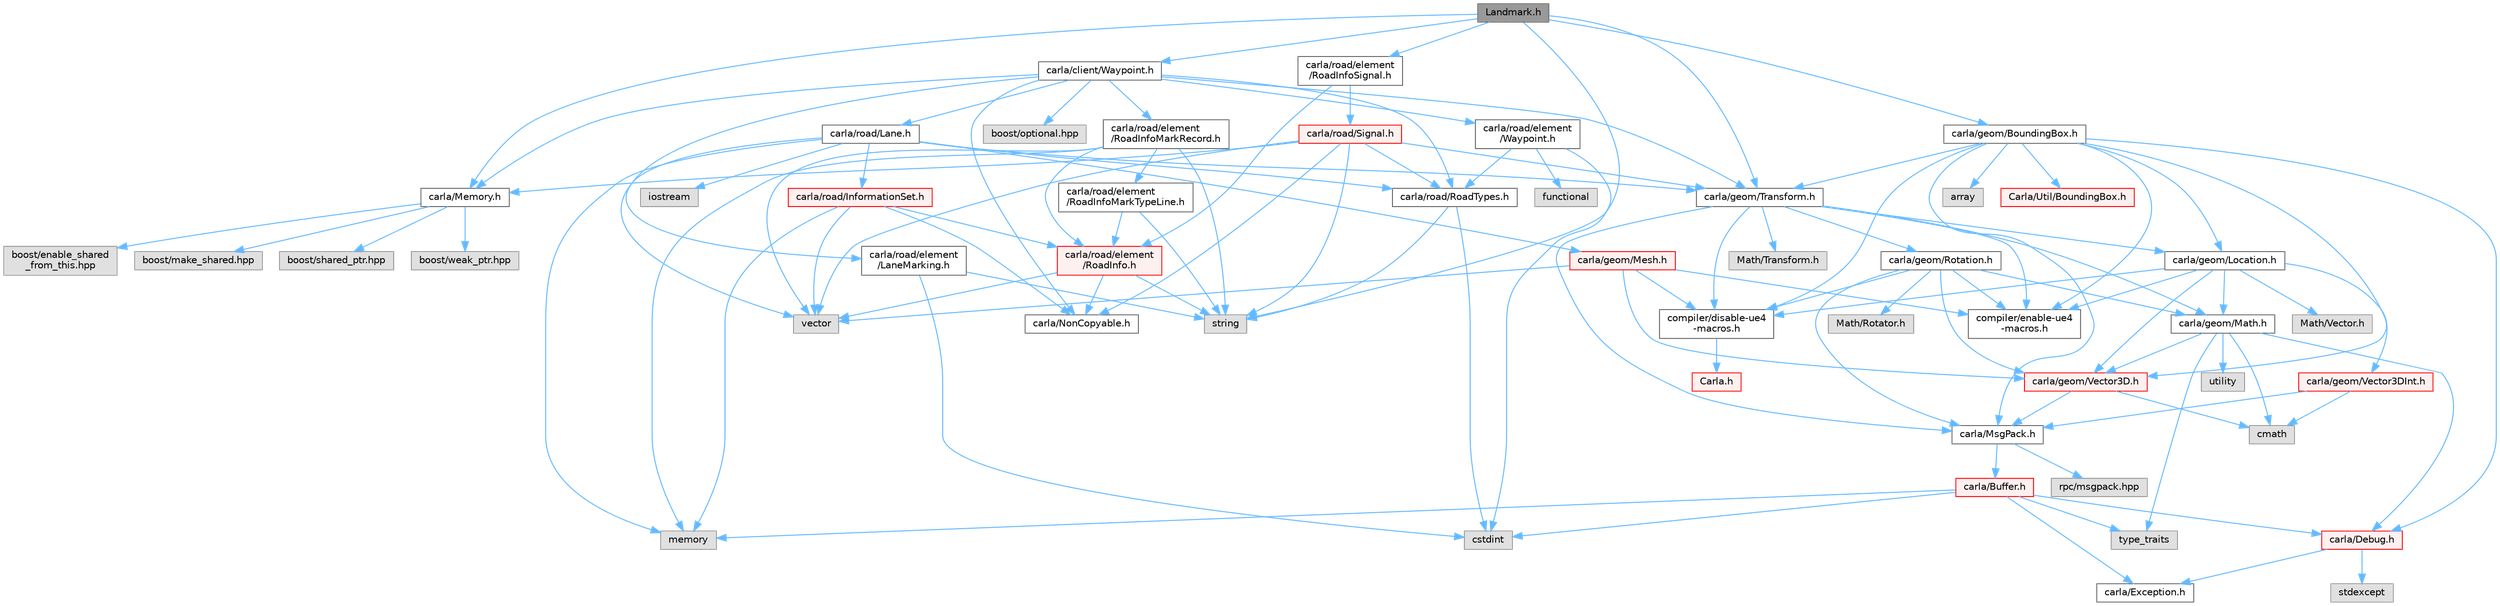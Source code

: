 digraph "Landmark.h"
{
 // INTERACTIVE_SVG=YES
 // LATEX_PDF_SIZE
  bgcolor="transparent";
  edge [fontname=Helvetica,fontsize=10,labelfontname=Helvetica,labelfontsize=10];
  node [fontname=Helvetica,fontsize=10,shape=box,height=0.2,width=0.4];
  Node1 [id="Node000001",label="Landmark.h",height=0.2,width=0.4,color="gray40", fillcolor="grey60", style="filled", fontcolor="black",tooltip=" "];
  Node1 -> Node2 [id="edge1_Node000001_Node000002",color="steelblue1",style="solid",tooltip=" "];
  Node2 [id="Node000002",label="carla/Memory.h",height=0.2,width=0.4,color="grey40", fillcolor="white", style="filled",URL="$de/d5c/Memory_8h.html",tooltip=" "];
  Node2 -> Node3 [id="edge2_Node000002_Node000003",color="steelblue1",style="solid",tooltip=" "];
  Node3 [id="Node000003",label="boost/enable_shared\l_from_this.hpp",height=0.2,width=0.4,color="grey60", fillcolor="#E0E0E0", style="filled",tooltip=" "];
  Node2 -> Node4 [id="edge3_Node000002_Node000004",color="steelblue1",style="solid",tooltip=" "];
  Node4 [id="Node000004",label="boost/make_shared.hpp",height=0.2,width=0.4,color="grey60", fillcolor="#E0E0E0", style="filled",tooltip=" "];
  Node2 -> Node5 [id="edge4_Node000002_Node000005",color="steelblue1",style="solid",tooltip=" "];
  Node5 [id="Node000005",label="boost/shared_ptr.hpp",height=0.2,width=0.4,color="grey60", fillcolor="#E0E0E0", style="filled",tooltip=" "];
  Node2 -> Node6 [id="edge5_Node000002_Node000006",color="steelblue1",style="solid",tooltip=" "];
  Node6 [id="Node000006",label="boost/weak_ptr.hpp",height=0.2,width=0.4,color="grey60", fillcolor="#E0E0E0", style="filled",tooltip=" "];
  Node1 -> Node7 [id="edge6_Node000001_Node000007",color="steelblue1",style="solid",tooltip=" "];
  Node7 [id="Node000007",label="carla/client/Waypoint.h",height=0.2,width=0.4,color="grey40", fillcolor="white", style="filled",URL="$d0/d47/client_2Waypoint_8h.html",tooltip=" "];
  Node7 -> Node2 [id="edge7_Node000007_Node000002",color="steelblue1",style="solid",tooltip=" "];
  Node7 -> Node8 [id="edge8_Node000007_Node000008",color="steelblue1",style="solid",tooltip=" "];
  Node8 [id="Node000008",label="carla/NonCopyable.h",height=0.2,width=0.4,color="grey40", fillcolor="white", style="filled",URL="$d4/dd8/LibCarla_2source_2carla_2NonCopyable_8h.html",tooltip=" "];
  Node7 -> Node9 [id="edge9_Node000007_Node000009",color="steelblue1",style="solid",tooltip=" "];
  Node9 [id="Node000009",label="carla/geom/Transform.h",height=0.2,width=0.4,color="grey40", fillcolor="white", style="filled",URL="$de/d17/geom_2Transform_8h.html",tooltip=" "];
  Node9 -> Node10 [id="edge10_Node000009_Node000010",color="steelblue1",style="solid",tooltip=" "];
  Node10 [id="Node000010",label="carla/MsgPack.h",height=0.2,width=0.4,color="grey40", fillcolor="white", style="filled",URL="$d9/d6f/MsgPack_8h.html",tooltip=" "];
  Node10 -> Node11 [id="edge11_Node000010_Node000011",color="steelblue1",style="solid",tooltip=" "];
  Node11 [id="Node000011",label="carla/Buffer.h",height=0.2,width=0.4,color="red", fillcolor="#FFF0F0", style="filled",URL="$d2/dda/carla_2Buffer_8h.html",tooltip=" "];
  Node11 -> Node12 [id="edge12_Node000011_Node000012",color="steelblue1",style="solid",tooltip=" "];
  Node12 [id="Node000012",label="carla/Debug.h",height=0.2,width=0.4,color="red", fillcolor="#FFF0F0", style="filled",URL="$d4/deb/Debug_8h.html",tooltip=" "];
  Node12 -> Node13 [id="edge13_Node000012_Node000013",color="steelblue1",style="solid",tooltip=" "];
  Node13 [id="Node000013",label="carla/Exception.h",height=0.2,width=0.4,color="grey40", fillcolor="white", style="filled",URL="$d8/d8a/Exception_8h.html",tooltip=" "];
  Node12 -> Node14 [id="edge14_Node000012_Node000014",color="steelblue1",style="solid",tooltip=" "];
  Node14 [id="Node000014",label="stdexcept",height=0.2,width=0.4,color="grey60", fillcolor="#E0E0E0", style="filled",tooltip=" "];
  Node11 -> Node13 [id="edge15_Node000011_Node000013",color="steelblue1",style="solid",tooltip=" "];
  Node11 -> Node20 [id="edge16_Node000011_Node000020",color="steelblue1",style="solid",tooltip=" "];
  Node20 [id="Node000020",label="cstdint",height=0.2,width=0.4,color="grey60", fillcolor="#E0E0E0", style="filled",tooltip=" "];
  Node11 -> Node22 [id="edge17_Node000011_Node000022",color="steelblue1",style="solid",tooltip=" "];
  Node22 [id="Node000022",label="memory",height=0.2,width=0.4,color="grey60", fillcolor="#E0E0E0", style="filled",tooltip=" "];
  Node11 -> Node23 [id="edge18_Node000011_Node000023",color="steelblue1",style="solid",tooltip=" "];
  Node23 [id="Node000023",label="type_traits",height=0.2,width=0.4,color="grey60", fillcolor="#E0E0E0", style="filled",tooltip=" "];
  Node10 -> Node24 [id="edge19_Node000010_Node000024",color="steelblue1",style="solid",tooltip=" "];
  Node24 [id="Node000024",label="rpc/msgpack.hpp",height=0.2,width=0.4,color="grey60", fillcolor="#E0E0E0", style="filled",tooltip=" "];
  Node9 -> Node25 [id="edge20_Node000009_Node000025",color="steelblue1",style="solid",tooltip=" "];
  Node25 [id="Node000025",label="carla/geom/Location.h",height=0.2,width=0.4,color="grey40", fillcolor="white", style="filled",URL="$d9/d8b/geom_2Location_8h.html",tooltip=" "];
  Node25 -> Node26 [id="edge21_Node000025_Node000026",color="steelblue1",style="solid",tooltip=" "];
  Node26 [id="Node000026",label="carla/geom/Vector3D.h",height=0.2,width=0.4,color="red", fillcolor="#FFF0F0", style="filled",URL="$de/d70/geom_2Vector3D_8h.html",tooltip=" "];
  Node26 -> Node10 [id="edge22_Node000026_Node000010",color="steelblue1",style="solid",tooltip=" "];
  Node26 -> Node27 [id="edge23_Node000026_Node000027",color="steelblue1",style="solid",tooltip=" "];
  Node27 [id="Node000027",label="cmath",height=0.2,width=0.4,color="grey60", fillcolor="#E0E0E0", style="filled",tooltip=" "];
  Node25 -> Node28 [id="edge24_Node000025_Node000028",color="steelblue1",style="solid",tooltip=" "];
  Node28 [id="Node000028",label="carla/geom/Vector3DInt.h",height=0.2,width=0.4,color="red", fillcolor="#FFF0F0", style="filled",URL="$d1/da4/Vector3DInt_8h.html",tooltip=" "];
  Node28 -> Node10 [id="edge25_Node000028_Node000010",color="steelblue1",style="solid",tooltip=" "];
  Node28 -> Node27 [id="edge26_Node000028_Node000027",color="steelblue1",style="solid",tooltip=" "];
  Node25 -> Node29 [id="edge27_Node000025_Node000029",color="steelblue1",style="solid",tooltip=" "];
  Node29 [id="Node000029",label="carla/geom/Math.h",height=0.2,width=0.4,color="grey40", fillcolor="white", style="filled",URL="$db/d8a/Math_8h.html",tooltip=" "];
  Node29 -> Node12 [id="edge28_Node000029_Node000012",color="steelblue1",style="solid",tooltip=" "];
  Node29 -> Node26 [id="edge29_Node000029_Node000026",color="steelblue1",style="solid",tooltip=" "];
  Node29 -> Node27 [id="edge30_Node000029_Node000027",color="steelblue1",style="solid",tooltip=" "];
  Node29 -> Node23 [id="edge31_Node000029_Node000023",color="steelblue1",style="solid",tooltip=" "];
  Node29 -> Node30 [id="edge32_Node000029_Node000030",color="steelblue1",style="solid",tooltip=" "];
  Node30 [id="Node000030",label="utility",height=0.2,width=0.4,color="grey60", fillcolor="#E0E0E0", style="filled",tooltip=" "];
  Node25 -> Node31 [id="edge33_Node000025_Node000031",color="steelblue1",style="solid",tooltip=" "];
  Node31 [id="Node000031",label="compiler/enable-ue4\l-macros.h",height=0.2,width=0.4,color="grey40", fillcolor="white", style="filled",URL="$d9/da2/enable-ue4-macros_8h.html",tooltip=" "];
  Node25 -> Node32 [id="edge34_Node000025_Node000032",color="steelblue1",style="solid",tooltip=" "];
  Node32 [id="Node000032",label="Math/Vector.h",height=0.2,width=0.4,color="grey60", fillcolor="#E0E0E0", style="filled",tooltip=" "];
  Node25 -> Node33 [id="edge35_Node000025_Node000033",color="steelblue1",style="solid",tooltip=" "];
  Node33 [id="Node000033",label="compiler/disable-ue4\l-macros.h",height=0.2,width=0.4,color="grey40", fillcolor="white", style="filled",URL="$d2/d02/disable-ue4-macros_8h.html",tooltip=" "];
  Node33 -> Node34 [id="edge36_Node000033_Node000034",color="steelblue1",style="solid",tooltip=" "];
  Node34 [id="Node000034",label="Carla.h",height=0.2,width=0.4,color="red", fillcolor="#FFF0F0", style="filled",URL="$d7/d7d/Carla_8h.html",tooltip=" "];
  Node9 -> Node29 [id="edge37_Node000009_Node000029",color="steelblue1",style="solid",tooltip=" "];
  Node9 -> Node38 [id="edge38_Node000009_Node000038",color="steelblue1",style="solid",tooltip=" "];
  Node38 [id="Node000038",label="carla/geom/Rotation.h",height=0.2,width=0.4,color="grey40", fillcolor="white", style="filled",URL="$d0/d8f/Rotation_8h.html",tooltip=" "];
  Node38 -> Node10 [id="edge39_Node000038_Node000010",color="steelblue1",style="solid",tooltip=" "];
  Node38 -> Node29 [id="edge40_Node000038_Node000029",color="steelblue1",style="solid",tooltip=" "];
  Node38 -> Node26 [id="edge41_Node000038_Node000026",color="steelblue1",style="solid",tooltip=" "];
  Node38 -> Node31 [id="edge42_Node000038_Node000031",color="steelblue1",style="solid",tooltip=" "];
  Node38 -> Node39 [id="edge43_Node000038_Node000039",color="steelblue1",style="solid",tooltip=" "];
  Node39 [id="Node000039",label="Math/Rotator.h",height=0.2,width=0.4,color="grey60", fillcolor="#E0E0E0", style="filled",tooltip=" "];
  Node38 -> Node33 [id="edge44_Node000038_Node000033",color="steelblue1",style="solid",tooltip=" "];
  Node9 -> Node31 [id="edge45_Node000009_Node000031",color="steelblue1",style="solid",tooltip=" "];
  Node9 -> Node40 [id="edge46_Node000009_Node000040",color="steelblue1",style="solid",tooltip=" "];
  Node40 [id="Node000040",label="Math/Transform.h",height=0.2,width=0.4,color="grey60", fillcolor="#E0E0E0", style="filled",tooltip=" "];
  Node9 -> Node33 [id="edge47_Node000009_Node000033",color="steelblue1",style="solid",tooltip=" "];
  Node7 -> Node41 [id="edge48_Node000007_Node000041",color="steelblue1",style="solid",tooltip=" "];
  Node41 [id="Node000041",label="carla/road/element\l/LaneMarking.h",height=0.2,width=0.4,color="grey40", fillcolor="white", style="filled",URL="$d5/d4c/LaneMarking_8h.html",tooltip=" "];
  Node41 -> Node20 [id="edge49_Node000041_Node000020",color="steelblue1",style="solid",tooltip=" "];
  Node41 -> Node42 [id="edge50_Node000041_Node000042",color="steelblue1",style="solid",tooltip=" "];
  Node42 [id="Node000042",label="string",height=0.2,width=0.4,color="grey60", fillcolor="#E0E0E0", style="filled",tooltip=" "];
  Node7 -> Node43 [id="edge51_Node000007_Node000043",color="steelblue1",style="solid",tooltip=" "];
  Node43 [id="Node000043",label="carla/road/element\l/RoadInfoMarkRecord.h",height=0.2,width=0.4,color="grey40", fillcolor="white", style="filled",URL="$dd/d32/RoadInfoMarkRecord_8h.html",tooltip=" "];
  Node43 -> Node44 [id="edge52_Node000043_Node000044",color="steelblue1",style="solid",tooltip=" "];
  Node44 [id="Node000044",label="carla/road/element\l/RoadInfo.h",height=0.2,width=0.4,color="red", fillcolor="#FFF0F0", style="filled",URL="$de/d3a/RoadInfo_8h.html",tooltip=" "];
  Node44 -> Node8 [id="edge53_Node000044_Node000008",color="steelblue1",style="solid",tooltip=" "];
  Node44 -> Node42 [id="edge54_Node000044_Node000042",color="steelblue1",style="solid",tooltip=" "];
  Node44 -> Node47 [id="edge55_Node000044_Node000047",color="steelblue1",style="solid",tooltip=" "];
  Node47 [id="Node000047",label="vector",height=0.2,width=0.4,color="grey60", fillcolor="#E0E0E0", style="filled",tooltip=" "];
  Node43 -> Node48 [id="edge56_Node000043_Node000048",color="steelblue1",style="solid",tooltip=" "];
  Node48 [id="Node000048",label="carla/road/element\l/RoadInfoMarkTypeLine.h",height=0.2,width=0.4,color="grey40", fillcolor="white", style="filled",URL="$da/d4f/RoadInfoMarkTypeLine_8h.html",tooltip=" "];
  Node48 -> Node44 [id="edge57_Node000048_Node000044",color="steelblue1",style="solid",tooltip=" "];
  Node48 -> Node42 [id="edge58_Node000048_Node000042",color="steelblue1",style="solid",tooltip=" "];
  Node43 -> Node42 [id="edge59_Node000043_Node000042",color="steelblue1",style="solid",tooltip=" "];
  Node43 -> Node47 [id="edge60_Node000043_Node000047",color="steelblue1",style="solid",tooltip=" "];
  Node43 -> Node22 [id="edge61_Node000043_Node000022",color="steelblue1",style="solid",tooltip=" "];
  Node7 -> Node49 [id="edge62_Node000007_Node000049",color="steelblue1",style="solid",tooltip=" "];
  Node49 [id="Node000049",label="carla/road/element\l/Waypoint.h",height=0.2,width=0.4,color="grey40", fillcolor="white", style="filled",URL="$d3/dbb/road_2element_2Waypoint_8h.html",tooltip=" "];
  Node49 -> Node50 [id="edge63_Node000049_Node000050",color="steelblue1",style="solid",tooltip=" "];
  Node50 [id="Node000050",label="carla/road/RoadTypes.h",height=0.2,width=0.4,color="grey40", fillcolor="white", style="filled",URL="$d6/dbb/RoadTypes_8h.html",tooltip=" "];
  Node50 -> Node20 [id="edge64_Node000050_Node000020",color="steelblue1",style="solid",tooltip=" "];
  Node50 -> Node42 [id="edge65_Node000050_Node000042",color="steelblue1",style="solid",tooltip=" "];
  Node49 -> Node20 [id="edge66_Node000049_Node000020",color="steelblue1",style="solid",tooltip=" "];
  Node49 -> Node51 [id="edge67_Node000049_Node000051",color="steelblue1",style="solid",tooltip=" "];
  Node51 [id="Node000051",label="functional",height=0.2,width=0.4,color="grey60", fillcolor="#E0E0E0", style="filled",tooltip=" "];
  Node7 -> Node52 [id="edge68_Node000007_Node000052",color="steelblue1",style="solid",tooltip=" "];
  Node52 [id="Node000052",label="carla/road/Lane.h",height=0.2,width=0.4,color="grey40", fillcolor="white", style="filled",URL="$d8/d27/Lane_8h.html",tooltip=" "];
  Node52 -> Node53 [id="edge69_Node000052_Node000053",color="steelblue1",style="solid",tooltip=" "];
  Node53 [id="Node000053",label="carla/geom/Mesh.h",height=0.2,width=0.4,color="red", fillcolor="#FFF0F0", style="filled",URL="$d9/d31/Mesh_8h.html",tooltip=" "];
  Node53 -> Node47 [id="edge70_Node000053_Node000047",color="steelblue1",style="solid",tooltip=" "];
  Node53 -> Node26 [id="edge71_Node000053_Node000026",color="steelblue1",style="solid",tooltip=" "];
  Node53 -> Node31 [id="edge72_Node000053_Node000031",color="steelblue1",style="solid",tooltip=" "];
  Node53 -> Node33 [id="edge73_Node000053_Node000033",color="steelblue1",style="solid",tooltip=" "];
  Node52 -> Node9 [id="edge74_Node000052_Node000009",color="steelblue1",style="solid",tooltip=" "];
  Node52 -> Node57 [id="edge75_Node000052_Node000057",color="steelblue1",style="solid",tooltip=" "];
  Node57 [id="Node000057",label="carla/road/InformationSet.h",height=0.2,width=0.4,color="red", fillcolor="#FFF0F0", style="filled",URL="$d2/d56/InformationSet_8h.html",tooltip=" "];
  Node57 -> Node8 [id="edge76_Node000057_Node000008",color="steelblue1",style="solid",tooltip=" "];
  Node57 -> Node44 [id="edge77_Node000057_Node000044",color="steelblue1",style="solid",tooltip=" "];
  Node57 -> Node47 [id="edge78_Node000057_Node000047",color="steelblue1",style="solid",tooltip=" "];
  Node57 -> Node22 [id="edge79_Node000057_Node000022",color="steelblue1",style="solid",tooltip=" "];
  Node52 -> Node50 [id="edge80_Node000052_Node000050",color="steelblue1",style="solid",tooltip=" "];
  Node52 -> Node47 [id="edge81_Node000052_Node000047",color="steelblue1",style="solid",tooltip=" "];
  Node52 -> Node18 [id="edge82_Node000052_Node000018",color="steelblue1",style="solid",tooltip=" "];
  Node18 [id="Node000018",label="iostream",height=0.2,width=0.4,color="grey60", fillcolor="#E0E0E0", style="filled",tooltip=" "];
  Node52 -> Node22 [id="edge83_Node000052_Node000022",color="steelblue1",style="solid",tooltip=" "];
  Node7 -> Node50 [id="edge84_Node000007_Node000050",color="steelblue1",style="solid",tooltip=" "];
  Node7 -> Node63 [id="edge85_Node000007_Node000063",color="steelblue1",style="solid",tooltip=" "];
  Node63 [id="Node000063",label="boost/optional.hpp",height=0.2,width=0.4,color="grey60", fillcolor="#E0E0E0", style="filled",tooltip=" "];
  Node1 -> Node9 [id="edge86_Node000001_Node000009",color="steelblue1",style="solid",tooltip=" "];
  Node1 -> Node64 [id="edge87_Node000001_Node000064",color="steelblue1",style="solid",tooltip=" "];
  Node64 [id="Node000064",label="carla/geom/BoundingBox.h",height=0.2,width=0.4,color="grey40", fillcolor="white", style="filled",URL="$d2/dfe/LibCarla_2source_2carla_2geom_2BoundingBox_8h.html",tooltip=" "];
  Node64 -> Node12 [id="edge88_Node000064_Node000012",color="steelblue1",style="solid",tooltip=" "];
  Node64 -> Node10 [id="edge89_Node000064_Node000010",color="steelblue1",style="solid",tooltip=" "];
  Node64 -> Node9 [id="edge90_Node000064_Node000009",color="steelblue1",style="solid",tooltip=" "];
  Node64 -> Node25 [id="edge91_Node000064_Node000025",color="steelblue1",style="solid",tooltip=" "];
  Node64 -> Node26 [id="edge92_Node000064_Node000026",color="steelblue1",style="solid",tooltip=" "];
  Node64 -> Node65 [id="edge93_Node000064_Node000065",color="steelblue1",style="solid",tooltip=" "];
  Node65 [id="Node000065",label="array",height=0.2,width=0.4,color="grey60", fillcolor="#E0E0E0", style="filled",tooltip=" "];
  Node64 -> Node31 [id="edge94_Node000064_Node000031",color="steelblue1",style="solid",tooltip=" "];
  Node64 -> Node66 [id="edge95_Node000064_Node000066",color="steelblue1",style="solid",tooltip=" "];
  Node66 [id="Node000066",label="Carla/Util/BoundingBox.h",height=0.2,width=0.4,color="red", fillcolor="#FFF0F0", style="filled",URL="$d2/d62/Unreal_2CarlaUE4_2Plugins_2Carla_2Source_2Carla_2Util_2BoundingBox_8h.html",tooltip=" "];
  Node64 -> Node33 [id="edge96_Node000064_Node000033",color="steelblue1",style="solid",tooltip=" "];
  Node1 -> Node68 [id="edge97_Node000001_Node000068",color="steelblue1",style="solid",tooltip=" "];
  Node68 [id="Node000068",label="carla/road/element\l/RoadInfoSignal.h",height=0.2,width=0.4,color="grey40", fillcolor="white", style="filled",URL="$d1/d1d/RoadInfoSignal_8h.html",tooltip=" "];
  Node68 -> Node69 [id="edge98_Node000068_Node000069",color="steelblue1",style="solid",tooltip=" "];
  Node69 [id="Node000069",label="carla/road/Signal.h",height=0.2,width=0.4,color="red", fillcolor="#FFF0F0", style="filled",URL="$d0/def/Signal_8h.html",tooltip=" "];
  Node69 -> Node2 [id="edge99_Node000069_Node000002",color="steelblue1",style="solid",tooltip=" "];
  Node69 -> Node8 [id="edge100_Node000069_Node000008",color="steelblue1",style="solid",tooltip=" "];
  Node69 -> Node50 [id="edge101_Node000069_Node000050",color="steelblue1",style="solid",tooltip=" "];
  Node69 -> Node9 [id="edge102_Node000069_Node000009",color="steelblue1",style="solid",tooltip=" "];
  Node69 -> Node42 [id="edge103_Node000069_Node000042",color="steelblue1",style="solid",tooltip=" "];
  Node69 -> Node47 [id="edge104_Node000069_Node000047",color="steelblue1",style="solid",tooltip=" "];
  Node68 -> Node44 [id="edge105_Node000068_Node000044",color="steelblue1",style="solid",tooltip=" "];
  Node1 -> Node42 [id="edge106_Node000001_Node000042",color="steelblue1",style="solid",tooltip=" "];
}

